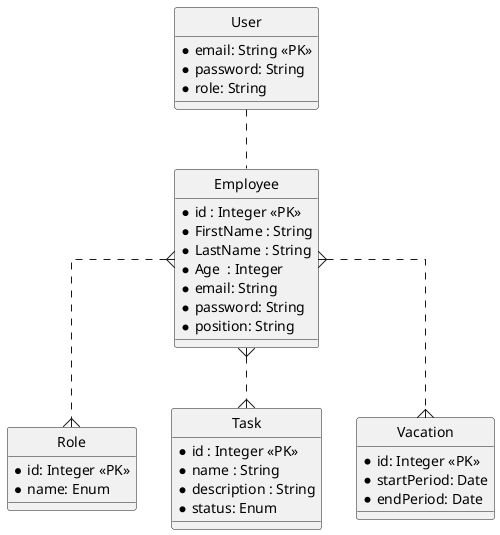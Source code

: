 @startuml

' hide the spot
hide circle

' avoid problems with angled crows feet
skinparam linetype ortho

entity "Role" as role{
    *id: Integer <<PK>>
    *name: Enum
}

entity "User" as user{
    *email: String <<PK>>
    *password: String
    *role: String
}

entity "Employee" as employee {
  *id : Integer <<PK>>
  *FirstName : String
  *LastName : String
  *Age  : Integer
  *email: String
  *password: String
  *position: String
}

entity "Task" as task {
  *id : Integer <<PK>>
  *name : String
  *description : String
  *status: Enum
}

entity "Vacation" as vacation {
    *id: Integer <<PK>>
    *startPeriod: Date
    *endPeriod: Date
}

employee }..{task
employee }..{role
user .. employee
employee }..{vacation

@enduml